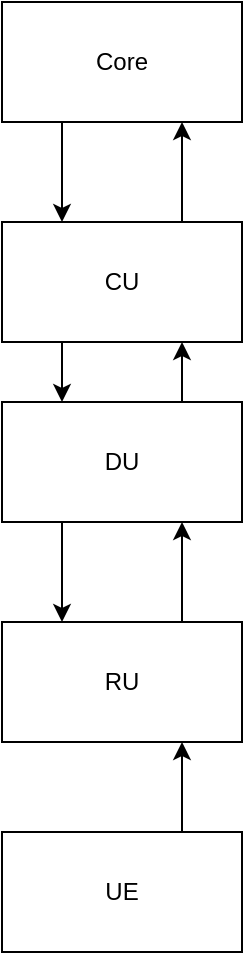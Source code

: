 <mxfile version="26.0.9">
  <diagram name="Página-1" id="EPhd2kAbuk6ORTkARqkX">
    <mxGraphModel dx="1194" dy="756" grid="1" gridSize="10" guides="1" tooltips="1" connect="1" arrows="1" fold="1" page="1" pageScale="1" pageWidth="827" pageHeight="1169" math="0" shadow="0">
      <root>
        <mxCell id="0" />
        <mxCell id="1" parent="0" />
        <mxCell id="qdE0PNb4crZhBkA3GiRH-8" style="edgeStyle=orthogonalEdgeStyle;rounded=0;orthogonalLoop=1;jettySize=auto;html=1;exitX=0.25;exitY=1;exitDx=0;exitDy=0;entryX=0.25;entryY=0;entryDx=0;entryDy=0;" edge="1" parent="1" source="qdE0PNb4crZhBkA3GiRH-1" target="qdE0PNb4crZhBkA3GiRH-3">
          <mxGeometry relative="1" as="geometry" />
        </mxCell>
        <mxCell id="qdE0PNb4crZhBkA3GiRH-10" style="edgeStyle=orthogonalEdgeStyle;rounded=0;orthogonalLoop=1;jettySize=auto;html=1;exitX=0.75;exitY=0;exitDx=0;exitDy=0;entryX=0.75;entryY=1;entryDx=0;entryDy=0;" edge="1" parent="1" source="qdE0PNb4crZhBkA3GiRH-1" target="qdE0PNb4crZhBkA3GiRH-2">
          <mxGeometry relative="1" as="geometry" />
        </mxCell>
        <mxCell id="qdE0PNb4crZhBkA3GiRH-1" value="CU" style="rounded=0;whiteSpace=wrap;html=1;" vertex="1" parent="1">
          <mxGeometry x="250" y="280" width="120" height="60" as="geometry" />
        </mxCell>
        <mxCell id="qdE0PNb4crZhBkA3GiRH-9" style="edgeStyle=orthogonalEdgeStyle;rounded=0;orthogonalLoop=1;jettySize=auto;html=1;exitX=0.25;exitY=1;exitDx=0;exitDy=0;entryX=0.25;entryY=0;entryDx=0;entryDy=0;" edge="1" parent="1" source="qdE0PNb4crZhBkA3GiRH-2" target="qdE0PNb4crZhBkA3GiRH-1">
          <mxGeometry relative="1" as="geometry" />
        </mxCell>
        <mxCell id="qdE0PNb4crZhBkA3GiRH-2" value="Core" style="rounded=0;whiteSpace=wrap;html=1;" vertex="1" parent="1">
          <mxGeometry x="250" y="170" width="120" height="60" as="geometry" />
        </mxCell>
        <mxCell id="qdE0PNb4crZhBkA3GiRH-6" style="edgeStyle=orthogonalEdgeStyle;rounded=0;orthogonalLoop=1;jettySize=auto;html=1;exitX=0.25;exitY=1;exitDx=0;exitDy=0;entryX=0.25;entryY=0;entryDx=0;entryDy=0;" edge="1" parent="1" source="qdE0PNb4crZhBkA3GiRH-3" target="qdE0PNb4crZhBkA3GiRH-4">
          <mxGeometry relative="1" as="geometry" />
        </mxCell>
        <mxCell id="qdE0PNb4crZhBkA3GiRH-11" style="edgeStyle=orthogonalEdgeStyle;rounded=0;orthogonalLoop=1;jettySize=auto;html=1;exitX=0.75;exitY=0;exitDx=0;exitDy=0;entryX=0.75;entryY=1;entryDx=0;entryDy=0;" edge="1" parent="1" source="qdE0PNb4crZhBkA3GiRH-3" target="qdE0PNb4crZhBkA3GiRH-1">
          <mxGeometry relative="1" as="geometry" />
        </mxCell>
        <mxCell id="qdE0PNb4crZhBkA3GiRH-3" value="DU" style="rounded=0;whiteSpace=wrap;html=1;" vertex="1" parent="1">
          <mxGeometry x="250" y="370" width="120" height="60" as="geometry" />
        </mxCell>
        <mxCell id="qdE0PNb4crZhBkA3GiRH-7" style="edgeStyle=orthogonalEdgeStyle;rounded=0;orthogonalLoop=1;jettySize=auto;html=1;exitX=0.75;exitY=0;exitDx=0;exitDy=0;entryX=0.75;entryY=1;entryDx=0;entryDy=0;" edge="1" parent="1" source="qdE0PNb4crZhBkA3GiRH-4" target="qdE0PNb4crZhBkA3GiRH-3">
          <mxGeometry relative="1" as="geometry" />
        </mxCell>
        <mxCell id="qdE0PNb4crZhBkA3GiRH-4" value="RU" style="rounded=0;whiteSpace=wrap;html=1;" vertex="1" parent="1">
          <mxGeometry x="250" y="480" width="120" height="60" as="geometry" />
        </mxCell>
        <mxCell id="qdE0PNb4crZhBkA3GiRH-14" style="edgeStyle=orthogonalEdgeStyle;rounded=0;orthogonalLoop=1;jettySize=auto;html=1;exitX=0.75;exitY=0;exitDx=0;exitDy=0;entryX=0.75;entryY=1;entryDx=0;entryDy=0;" edge="1" parent="1" source="qdE0PNb4crZhBkA3GiRH-12" target="qdE0PNb4crZhBkA3GiRH-4">
          <mxGeometry relative="1" as="geometry" />
        </mxCell>
        <mxCell id="qdE0PNb4crZhBkA3GiRH-12" value="UE" style="rounded=0;whiteSpace=wrap;html=1;" vertex="1" parent="1">
          <mxGeometry x="250" y="585" width="120" height="60" as="geometry" />
        </mxCell>
      </root>
    </mxGraphModel>
  </diagram>
</mxfile>
